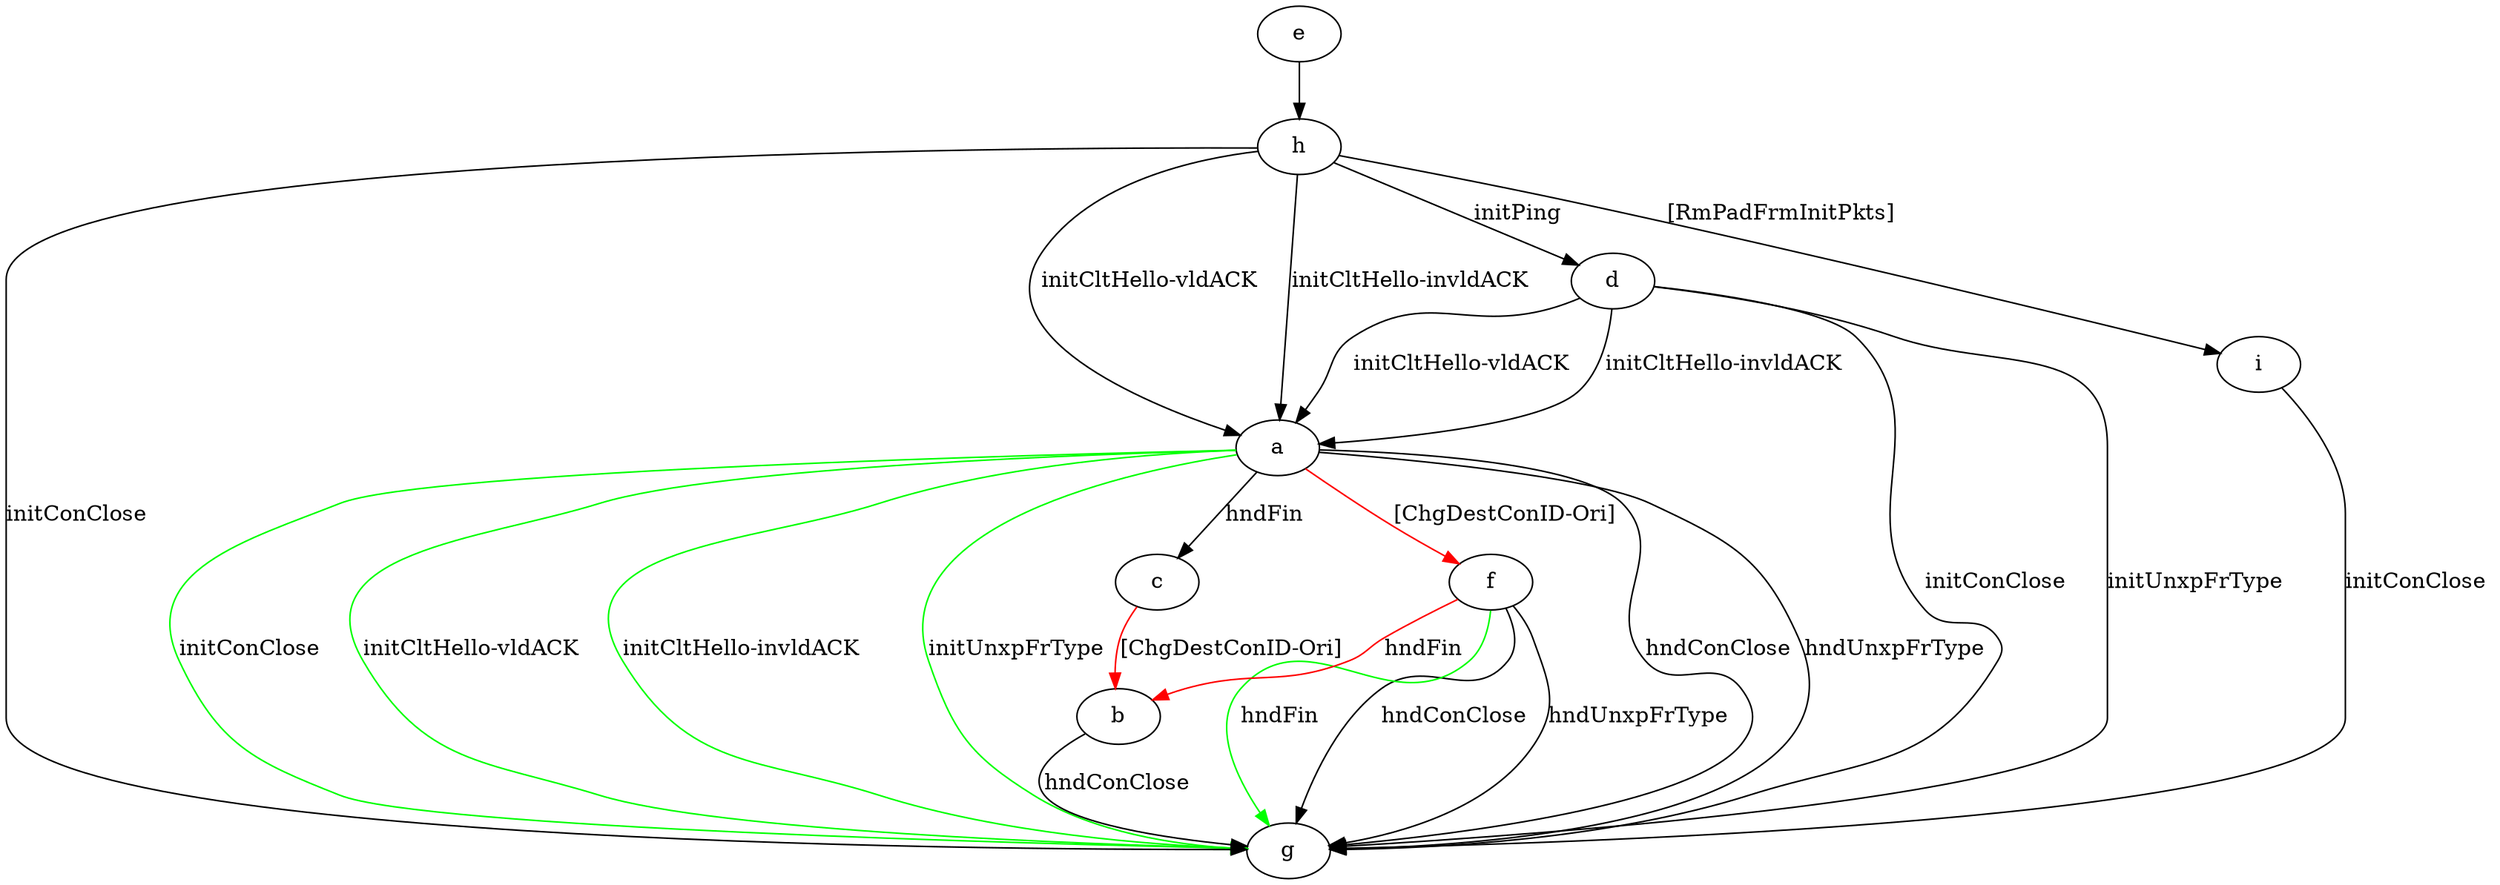 digraph "" {
	a -> c	[key=0,
		label="hndFin "];
	a -> f	[key=0,
		color=red,
		label="[ChgDestConID-Ori] "];
	a -> g	[key=0,
		label="hndConClose "];
	a -> g	[key=1,
		label="hndUnxpFrType "];
	a -> g	[key=2,
		color=green,
		label="initConClose "];
	a -> g	[key=3,
		color=green,
		label="initCltHello-vldACK "];
	a -> g	[key=4,
		color=green,
		label="initCltHello-invldACK "];
	a -> g	[key=5,
		color=green,
		label="initUnxpFrType "];
	b -> g	[key=0,
		label="hndConClose "];
	c -> b	[key=0,
		color=red,
		label="[ChgDestConID-Ori] "];
	d -> a	[key=0,
		label="initCltHello-vldACK "];
	d -> a	[key=1,
		label="initCltHello-invldACK "];
	d -> g	[key=0,
		label="initConClose "];
	d -> g	[key=1,
		label="initUnxpFrType "];
	e -> h	[key=0];
	f -> b	[key=0,
		color=red,
		label="hndFin "];
	f -> g	[key=0,
		label="hndConClose "];
	f -> g	[key=1,
		label="hndUnxpFrType "];
	f -> g	[key=2,
		color=green,
		label="hndFin "];
	h -> a	[key=0,
		label="initCltHello-vldACK "];
	h -> a	[key=1,
		label="initCltHello-invldACK "];
	h -> d	[key=0,
		label="initPing "];
	h -> g	[key=0,
		label="initConClose "];
	h -> i	[key=0,
		label="[RmPadFrmInitPkts] "];
	i -> g	[key=0,
		label="initConClose "];
}
